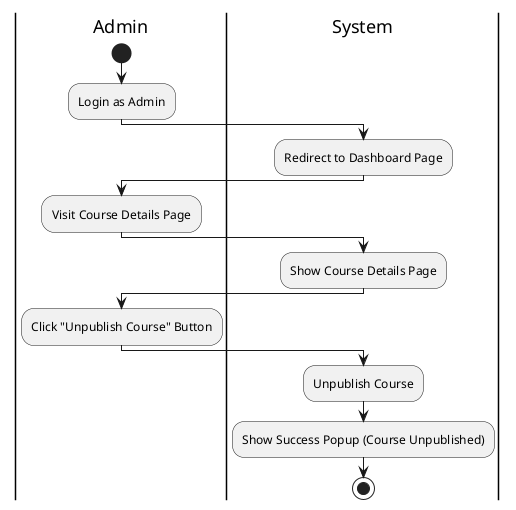 @startuml UnpublishCourse
|Admin|
start
:Login as Admin;
|System|
:Redirect to Dashboard Page;
|Admin|
:Visit Course Details Page;
|System|
:Show Course Details Page;
|Admin|
:Click "Unpublish Course" Button;
|System|
:Unpublish Course;
:Show Success Popup (Course Unpublished);
stop
@enduml
